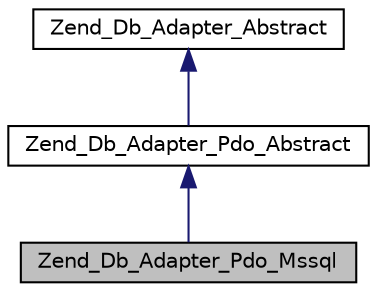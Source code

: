 digraph G
{
  edge [fontname="Helvetica",fontsize="10",labelfontname="Helvetica",labelfontsize="10"];
  node [fontname="Helvetica",fontsize="10",shape=record];
  Node1 [label="Zend_Db_Adapter_Pdo_Mssql",height=0.2,width=0.4,color="black", fillcolor="grey75", style="filled" fontcolor="black"];
  Node2 -> Node1 [dir="back",color="midnightblue",fontsize="10",style="solid",fontname="Helvetica"];
  Node2 [label="Zend_Db_Adapter_Pdo_Abstract",height=0.2,width=0.4,color="black", fillcolor="white", style="filled",URL="$class_zend___db___adapter___pdo___abstract.html"];
  Node3 -> Node2 [dir="back",color="midnightblue",fontsize="10",style="solid",fontname="Helvetica"];
  Node3 [label="Zend_Db_Adapter_Abstract",height=0.2,width=0.4,color="black", fillcolor="white", style="filled",URL="$class_zend___db___adapter___abstract.html"];
}
